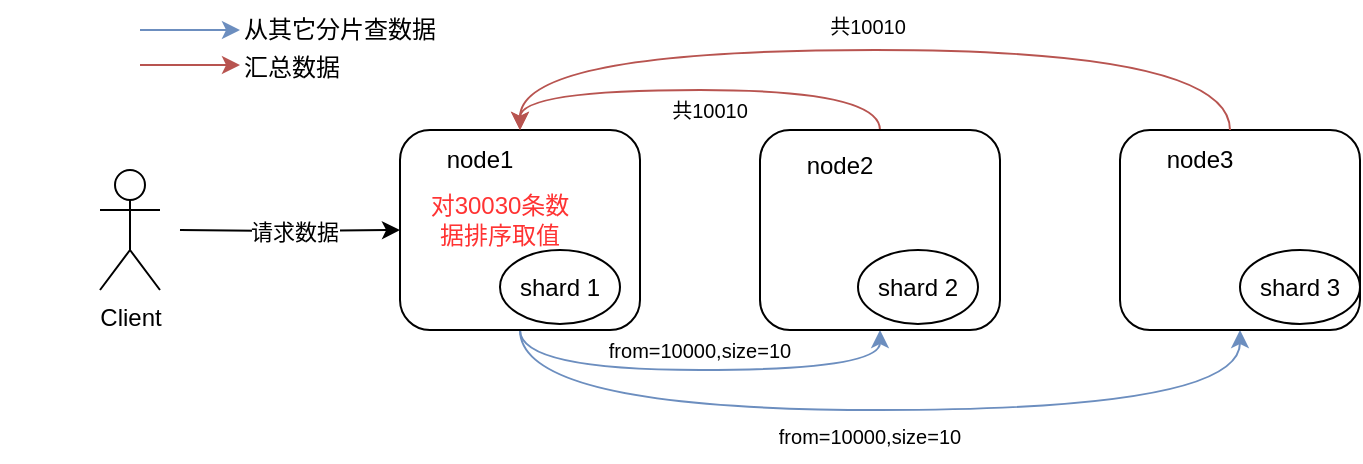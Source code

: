 <mxfile version="22.0.8" type="github">
  <diagram name="第 1 页" id="8FPrmTddwd09_mkY2v40">
    <mxGraphModel dx="2040" dy="705" grid="1" gridSize="10" guides="1" tooltips="1" connect="1" arrows="1" fold="1" page="1" pageScale="1" pageWidth="827" pageHeight="1169" math="0" shadow="0">
      <root>
        <mxCell id="0" />
        <mxCell id="1" parent="0" />
        <mxCell id="2IVX20pnwpZ9648MfqDt-19" style="edgeStyle=orthogonalEdgeStyle;orthogonalLoop=1;jettySize=auto;html=1;exitX=0.5;exitY=1;exitDx=0;exitDy=0;entryX=0.5;entryY=1;entryDx=0;entryDy=0;curved=1;fillColor=#dae8fc;strokeColor=#6c8ebf;" edge="1" parent="1" source="2IVX20pnwpZ9648MfqDt-5" target="2IVX20pnwpZ9648MfqDt-9">
          <mxGeometry relative="1" as="geometry" />
        </mxCell>
        <mxCell id="2IVX20pnwpZ9648MfqDt-20" style="edgeStyle=orthogonalEdgeStyle;orthogonalLoop=1;jettySize=auto;html=1;exitX=0.5;exitY=1;exitDx=0;exitDy=0;entryX=0.5;entryY=1;entryDx=0;entryDy=0;curved=1;fillColor=#dae8fc;strokeColor=#6c8ebf;" edge="1" parent="1" source="2IVX20pnwpZ9648MfqDt-5" target="2IVX20pnwpZ9648MfqDt-12">
          <mxGeometry relative="1" as="geometry">
            <Array as="points">
              <mxPoint x="240" y="360" />
              <mxPoint x="600" y="360" />
            </Array>
          </mxGeometry>
        </mxCell>
        <mxCell id="2IVX20pnwpZ9648MfqDt-5" value="" style="rounded=1;whiteSpace=wrap;html=1;" vertex="1" parent="1">
          <mxGeometry x="180" y="220" width="120" height="100" as="geometry" />
        </mxCell>
        <mxCell id="2IVX20pnwpZ9648MfqDt-6" value="node1" style="text;html=1;strokeColor=none;fillColor=none;align=center;verticalAlign=middle;whiteSpace=wrap;rounded=0;" vertex="1" parent="1">
          <mxGeometry x="190" y="220" width="60" height="30" as="geometry" />
        </mxCell>
        <mxCell id="2IVX20pnwpZ9648MfqDt-21" style="edgeStyle=orthogonalEdgeStyle;orthogonalLoop=1;jettySize=auto;html=1;exitX=0.5;exitY=0;exitDx=0;exitDy=0;entryX=0.5;entryY=0;entryDx=0;entryDy=0;curved=1;fillColor=#f8cecc;strokeColor=#b85450;" edge="1" parent="1" source="2IVX20pnwpZ9648MfqDt-9" target="2IVX20pnwpZ9648MfqDt-5">
          <mxGeometry relative="1" as="geometry" />
        </mxCell>
        <mxCell id="2IVX20pnwpZ9648MfqDt-9" value="" style="rounded=1;whiteSpace=wrap;html=1;" vertex="1" parent="1">
          <mxGeometry x="360" y="220" width="120" height="100" as="geometry" />
        </mxCell>
        <mxCell id="2IVX20pnwpZ9648MfqDt-10" value="node2" style="text;html=1;strokeColor=none;fillColor=none;align=center;verticalAlign=middle;whiteSpace=wrap;rounded=0;" vertex="1" parent="1">
          <mxGeometry x="370" y="223" width="60" height="30" as="geometry" />
        </mxCell>
        <mxCell id="2IVX20pnwpZ9648MfqDt-12" value="" style="rounded=1;whiteSpace=wrap;html=1;" vertex="1" parent="1">
          <mxGeometry x="540" y="220" width="120" height="100" as="geometry" />
        </mxCell>
        <mxCell id="2IVX20pnwpZ9648MfqDt-22" style="edgeStyle=orthogonalEdgeStyle;orthogonalLoop=1;jettySize=auto;html=1;exitX=0.75;exitY=0;exitDx=0;exitDy=0;curved=1;fillColor=#f8cecc;strokeColor=#b85450;" edge="1" parent="1" source="2IVX20pnwpZ9648MfqDt-13">
          <mxGeometry relative="1" as="geometry">
            <mxPoint x="240" y="220" as="targetPoint" />
            <Array as="points">
              <mxPoint x="595" y="180" />
              <mxPoint x="240" y="180" />
            </Array>
          </mxGeometry>
        </mxCell>
        <mxCell id="2IVX20pnwpZ9648MfqDt-13" value="node3" style="text;html=1;strokeColor=none;fillColor=none;align=center;verticalAlign=middle;whiteSpace=wrap;rounded=0;" vertex="1" parent="1">
          <mxGeometry x="550" y="220" width="60" height="30" as="geometry" />
        </mxCell>
        <mxCell id="2IVX20pnwpZ9648MfqDt-16" style="edgeStyle=orthogonalEdgeStyle;rounded=0;orthogonalLoop=1;jettySize=auto;html=1;exitX=1;exitY=0.5;exitDx=0;exitDy=0;entryX=0;entryY=0.5;entryDx=0;entryDy=0;" edge="1" parent="1" target="2IVX20pnwpZ9648MfqDt-5">
          <mxGeometry relative="1" as="geometry">
            <mxPoint x="70" y="270" as="sourcePoint" />
          </mxGeometry>
        </mxCell>
        <mxCell id="2IVX20pnwpZ9648MfqDt-17" value="请求数据" style="edgeLabel;html=1;align=center;verticalAlign=middle;resizable=0;points=[];" vertex="1" connectable="0" parent="2IVX20pnwpZ9648MfqDt-16">
          <mxGeometry y="-1" relative="1" as="geometry">
            <mxPoint as="offset" />
          </mxGeometry>
        </mxCell>
        <mxCell id="2IVX20pnwpZ9648MfqDt-18" value="Client" style="shape=umlActor;verticalLabelPosition=bottom;verticalAlign=top;html=1;outlineConnect=0;" vertex="1" parent="1">
          <mxGeometry x="30" y="240" width="30" height="60" as="geometry" />
        </mxCell>
        <mxCell id="2IVX20pnwpZ9648MfqDt-26" style="edgeStyle=orthogonalEdgeStyle;rounded=0;orthogonalLoop=1;jettySize=auto;html=1;exitX=1;exitY=0;exitDx=0;exitDy=0;entryX=0;entryY=0;entryDx=0;entryDy=0;fillColor=#dae8fc;strokeColor=#6c8ebf;" edge="1" parent="1" source="2IVX20pnwpZ9648MfqDt-24" target="2IVX20pnwpZ9648MfqDt-25">
          <mxGeometry relative="1" as="geometry">
            <Array as="points">
              <mxPoint x="80" y="170" />
              <mxPoint x="80" y="170" />
            </Array>
          </mxGeometry>
        </mxCell>
        <mxCell id="2IVX20pnwpZ9648MfqDt-27" style="edgeStyle=orthogonalEdgeStyle;rounded=0;orthogonalLoop=1;jettySize=auto;html=1;exitX=1;exitY=0.25;exitDx=0;exitDy=0;entryX=0;entryY=0.25;entryDx=0;entryDy=0;fillColor=#f8cecc;strokeColor=#b85450;" edge="1" parent="1" source="2IVX20pnwpZ9648MfqDt-24" target="2IVX20pnwpZ9648MfqDt-25">
          <mxGeometry relative="1" as="geometry" />
        </mxCell>
        <mxCell id="2IVX20pnwpZ9648MfqDt-24" value="" style="rounded=0;whiteSpace=wrap;html=1;fillColor=none;strokeColor=none;" vertex="1" parent="1">
          <mxGeometry x="-20" y="170" width="70" height="70" as="geometry" />
        </mxCell>
        <mxCell id="2IVX20pnwpZ9648MfqDt-25" value="" style="rounded=0;whiteSpace=wrap;html=1;fillColor=none;strokeColor=none;" vertex="1" parent="1">
          <mxGeometry x="100" y="170" width="70" height="70" as="geometry" />
        </mxCell>
        <mxCell id="2IVX20pnwpZ9648MfqDt-29" value="从其它分片查数据" style="text;html=1;strokeColor=none;fillColor=none;align=left;verticalAlign=middle;whiteSpace=wrap;rounded=0;" vertex="1" parent="1">
          <mxGeometry x="100" y="155" width="110" height="30" as="geometry" />
        </mxCell>
        <mxCell id="2IVX20pnwpZ9648MfqDt-30" value="汇总数据" style="text;html=1;strokeColor=none;fillColor=none;align=left;verticalAlign=middle;whiteSpace=wrap;rounded=0;" vertex="1" parent="1">
          <mxGeometry x="100" y="174" width="110" height="30" as="geometry" />
        </mxCell>
        <mxCell id="2IVX20pnwpZ9648MfqDt-33" value="&lt;font style=&quot;font-size: 10px;&quot;&gt;from=10000,size=10&lt;/font&gt;" style="text;html=1;strokeColor=none;fillColor=none;align=center;verticalAlign=middle;whiteSpace=wrap;rounded=0;fontSize=10;" vertex="1" parent="1">
          <mxGeometry x="275" y="317" width="110" height="26" as="geometry" />
        </mxCell>
        <mxCell id="2IVX20pnwpZ9648MfqDt-34" value="&lt;font style=&quot;font-size: 10px;&quot;&gt;from=10000,size=10&lt;/font&gt;" style="text;html=1;strokeColor=none;fillColor=none;align=center;verticalAlign=middle;whiteSpace=wrap;rounded=0;fontSize=10;" vertex="1" parent="1">
          <mxGeometry x="360" y="360" width="110" height="26" as="geometry" />
        </mxCell>
        <mxCell id="2IVX20pnwpZ9648MfqDt-35" value="共10010" style="text;html=1;strokeColor=none;fillColor=none;align=center;verticalAlign=middle;whiteSpace=wrap;rounded=0;fontSize=10;" vertex="1" parent="1">
          <mxGeometry x="359" y="155" width="110" height="26" as="geometry" />
        </mxCell>
        <mxCell id="2IVX20pnwpZ9648MfqDt-36" value="&lt;font style=&quot;font-size: 10px;&quot;&gt;共10010&lt;/font&gt;" style="text;html=1;strokeColor=none;fillColor=none;align=center;verticalAlign=middle;whiteSpace=wrap;rounded=0;fontSize=10;" vertex="1" parent="1">
          <mxGeometry x="280" y="197" width="110" height="26" as="geometry" />
        </mxCell>
        <mxCell id="2IVX20pnwpZ9648MfqDt-37" value="shard 1" style="ellipse;whiteSpace=wrap;html=1;" vertex="1" parent="1">
          <mxGeometry x="230" y="280" width="60" height="37" as="geometry" />
        </mxCell>
        <mxCell id="2IVX20pnwpZ9648MfqDt-38" value="shard 2" style="ellipse;whiteSpace=wrap;html=1;" vertex="1" parent="1">
          <mxGeometry x="409" y="280" width="60" height="37" as="geometry" />
        </mxCell>
        <mxCell id="2IVX20pnwpZ9648MfqDt-39" value="shard 3" style="ellipse;whiteSpace=wrap;html=1;" vertex="1" parent="1">
          <mxGeometry x="600" y="280" width="60" height="37" as="geometry" />
        </mxCell>
        <mxCell id="2IVX20pnwpZ9648MfqDt-41" value="对30030条数据排序取值" style="text;html=1;strokeColor=none;fillColor=none;align=center;verticalAlign=middle;whiteSpace=wrap;rounded=0;fontColor=#FF3333;" vertex="1" parent="1">
          <mxGeometry x="190" y="250" width="80" height="30" as="geometry" />
        </mxCell>
      </root>
    </mxGraphModel>
  </diagram>
</mxfile>
